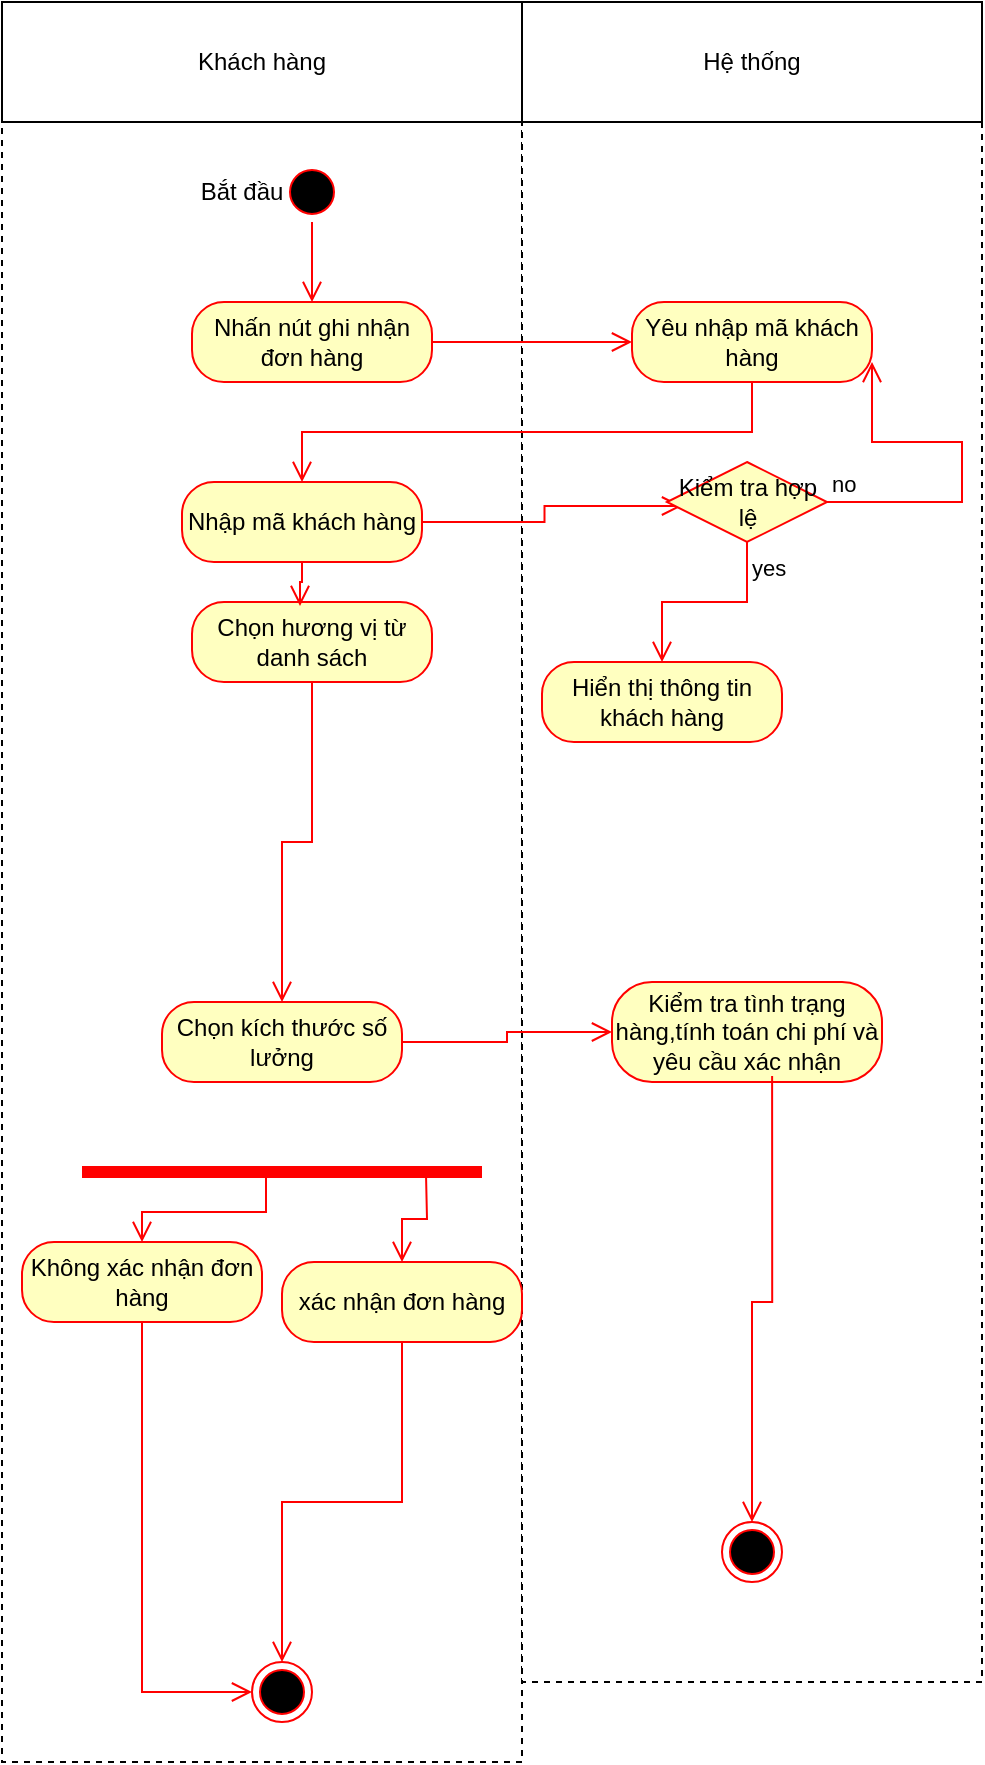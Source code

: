 <mxfile version="26.1.0">
  <diagram name="Page-1" id="uWLB2E14UyJ_3Qgu_-rW">
    <mxGraphModel dx="1434" dy="1872" grid="1" gridSize="10" guides="1" tooltips="1" connect="1" arrows="1" fold="1" page="1" pageScale="1" pageWidth="850" pageHeight="1100" math="0" shadow="0">
      <root>
        <mxCell id="0" />
        <mxCell id="1" parent="0" />
        <mxCell id="KQ-6GV_P0YDiarBW57qq-1" value="" style="rounded=0;whiteSpace=wrap;html=1;dashed=1;" vertex="1" parent="1">
          <mxGeometry y="40" width="260" height="820" as="geometry" />
        </mxCell>
        <mxCell id="KQ-6GV_P0YDiarBW57qq-2" value="" style="rounded=0;whiteSpace=wrap;html=1;dashed=1;" vertex="1" parent="1">
          <mxGeometry x="260" width="230" height="820" as="geometry" />
        </mxCell>
        <mxCell id="KQ-6GV_P0YDiarBW57qq-3" value="Khách hàng" style="rounded=0;whiteSpace=wrap;html=1;" vertex="1" parent="1">
          <mxGeometry y="-20" width="260" height="60" as="geometry" />
        </mxCell>
        <mxCell id="KQ-6GV_P0YDiarBW57qq-4" value="Hệ thống" style="rounded=0;whiteSpace=wrap;html=1;" vertex="1" parent="1">
          <mxGeometry x="260" y="-20" width="230" height="60" as="geometry" />
        </mxCell>
        <mxCell id="KQ-6GV_P0YDiarBW57qq-5" value="" style="ellipse;html=1;shape=startState;fillColor=#000000;strokeColor=#ff0000;" vertex="1" parent="1">
          <mxGeometry x="140" y="60" width="30" height="30" as="geometry" />
        </mxCell>
        <mxCell id="KQ-6GV_P0YDiarBW57qq-6" value="" style="edgeStyle=orthogonalEdgeStyle;html=1;verticalAlign=bottom;endArrow=open;endSize=8;strokeColor=#ff0000;rounded=0;entryX=0.5;entryY=0;entryDx=0;entryDy=0;" edge="1" source="KQ-6GV_P0YDiarBW57qq-5" parent="1" target="KQ-6GV_P0YDiarBW57qq-8">
          <mxGeometry relative="1" as="geometry">
            <mxPoint x="155" y="150" as="targetPoint" />
          </mxGeometry>
        </mxCell>
        <mxCell id="KQ-6GV_P0YDiarBW57qq-7" value="Bắt đầu" style="text;html=1;align=center;verticalAlign=middle;whiteSpace=wrap;rounded=0;" vertex="1" parent="1">
          <mxGeometry x="90" y="60" width="60" height="30" as="geometry" />
        </mxCell>
        <mxCell id="KQ-6GV_P0YDiarBW57qq-8" value="Nhấn nút ghi nhận đơn hàng" style="rounded=1;whiteSpace=wrap;html=1;arcSize=40;fontColor=#000000;fillColor=#ffffc0;strokeColor=#ff0000;" vertex="1" parent="1">
          <mxGeometry x="95" y="130" width="120" height="40" as="geometry" />
        </mxCell>
        <mxCell id="KQ-6GV_P0YDiarBW57qq-12" value="Nhập mã khách hàng" style="rounded=1;whiteSpace=wrap;html=1;arcSize=40;fontColor=#000000;fillColor=#ffffc0;strokeColor=#ff0000;" vertex="1" parent="1">
          <mxGeometry x="90" y="220" width="120" height="40" as="geometry" />
        </mxCell>
        <mxCell id="KQ-6GV_P0YDiarBW57qq-18" value="" style="edgeStyle=orthogonalEdgeStyle;html=1;verticalAlign=bottom;endArrow=open;endSize=8;strokeColor=#ff0000;rounded=0;entryX=0.5;entryY=0;entryDx=0;entryDy=0;exitX=0.5;exitY=1;exitDx=0;exitDy=0;" edge="1" parent="1" target="KQ-6GV_P0YDiarBW57qq-19" source="KQ-6GV_P0YDiarBW57qq-37">
          <mxGeometry relative="1" as="geometry">
            <mxPoint x="150" y="400" as="targetPoint" />
            <Array as="points" />
            <mxPoint x="150" y="530" as="sourcePoint" />
          </mxGeometry>
        </mxCell>
        <mxCell id="KQ-6GV_P0YDiarBW57qq-19" value="Chọn kích thước số lưởng" style="rounded=1;whiteSpace=wrap;html=1;arcSize=40;fontColor=#000000;fillColor=#ffffc0;strokeColor=#ff0000;" vertex="1" parent="1">
          <mxGeometry x="80" y="480" width="120" height="40" as="geometry" />
        </mxCell>
        <mxCell id="KQ-6GV_P0YDiarBW57qq-20" value="Yêu nhập mã khách hàng" style="rounded=1;whiteSpace=wrap;html=1;arcSize=40;fontColor=#000000;fillColor=#ffffc0;strokeColor=#ff0000;" vertex="1" parent="1">
          <mxGeometry x="315" y="130" width="120" height="40" as="geometry" />
        </mxCell>
        <mxCell id="KQ-6GV_P0YDiarBW57qq-22" value="" style="edgeStyle=orthogonalEdgeStyle;html=1;verticalAlign=bottom;endArrow=open;endSize=8;strokeColor=#ff0000;rounded=0;entryX=0;entryY=0.5;entryDx=0;entryDy=0;exitX=1;exitY=0.5;exitDx=0;exitDy=0;" edge="1" parent="1" source="KQ-6GV_P0YDiarBW57qq-8" target="KQ-6GV_P0YDiarBW57qq-20">
          <mxGeometry relative="1" as="geometry">
            <mxPoint x="160" y="440" as="targetPoint" />
            <Array as="points" />
            <mxPoint x="160" y="320" as="sourcePoint" />
          </mxGeometry>
        </mxCell>
        <mxCell id="KQ-6GV_P0YDiarBW57qq-23" value="Hiển thị thông tin khách hàng" style="rounded=1;whiteSpace=wrap;html=1;arcSize=40;fontColor=#000000;fillColor=#ffffc0;strokeColor=#ff0000;" vertex="1" parent="1">
          <mxGeometry x="270" y="310" width="120" height="40" as="geometry" />
        </mxCell>
        <mxCell id="KQ-6GV_P0YDiarBW57qq-25" value="" style="edgeStyle=orthogonalEdgeStyle;html=1;verticalAlign=bottom;endArrow=open;endSize=8;strokeColor=#ff0000;rounded=0;exitX=0.5;exitY=1;exitDx=0;exitDy=0;entryX=0.5;entryY=0;entryDx=0;entryDy=0;" edge="1" parent="1" source="KQ-6GV_P0YDiarBW57qq-20" target="KQ-6GV_P0YDiarBW57qq-12">
          <mxGeometry relative="1" as="geometry">
            <mxPoint x="375" y="210" as="targetPoint" />
            <Array as="points" />
            <mxPoint x="160" y="320" as="sourcePoint" />
          </mxGeometry>
        </mxCell>
        <mxCell id="KQ-6GV_P0YDiarBW57qq-26" value="" style="edgeStyle=orthogonalEdgeStyle;html=1;verticalAlign=bottom;endArrow=open;endSize=8;strokeColor=#ff0000;rounded=0;exitX=1;exitY=0.5;exitDx=0;exitDy=0;entryX=0.094;entryY=0.55;entryDx=0;entryDy=0;entryPerimeter=0;" edge="1" parent="1" source="KQ-6GV_P0YDiarBW57qq-12" target="KQ-6GV_P0YDiarBW57qq-48">
          <mxGeometry relative="1" as="geometry">
            <mxPoint x="310" y="219.5" as="targetPoint" />
            <Array as="points" />
            <mxPoint x="210" y="219.5" as="sourcePoint" />
          </mxGeometry>
        </mxCell>
        <mxCell id="KQ-6GV_P0YDiarBW57qq-37" value="Chọn hương vị từ danh sách" style="rounded=1;whiteSpace=wrap;html=1;arcSize=40;fontColor=#000000;fillColor=#ffffc0;strokeColor=#ff0000;" vertex="1" parent="1">
          <mxGeometry x="95" y="280" width="120" height="40" as="geometry" />
        </mxCell>
        <mxCell id="KQ-6GV_P0YDiarBW57qq-40" value="" style="edgeStyle=orthogonalEdgeStyle;html=1;verticalAlign=bottom;endArrow=open;endSize=8;strokeColor=#ff0000;rounded=0;entryX=0.45;entryY=0.05;entryDx=0;entryDy=0;exitX=0.5;exitY=1;exitDx=0;exitDy=0;entryPerimeter=0;" edge="1" parent="1" source="KQ-6GV_P0YDiarBW57qq-12" target="KQ-6GV_P0YDiarBW57qq-37">
          <mxGeometry relative="1" as="geometry">
            <mxPoint x="165" y="140" as="targetPoint" />
            <mxPoint x="165" y="100" as="sourcePoint" />
          </mxGeometry>
        </mxCell>
        <mxCell id="KQ-6GV_P0YDiarBW57qq-41" value="" style="shape=line;html=1;strokeWidth=6;strokeColor=#ff0000;" vertex="1" parent="1">
          <mxGeometry x="40" y="560" width="200" height="10" as="geometry" />
        </mxCell>
        <mxCell id="KQ-6GV_P0YDiarBW57qq-42" value="" style="edgeStyle=orthogonalEdgeStyle;html=1;verticalAlign=bottom;endArrow=open;endSize=8;strokeColor=#ff0000;rounded=0;exitX=0.46;exitY=0.6;exitDx=0;exitDy=0;exitPerimeter=0;" edge="1" parent="1" source="KQ-6GV_P0YDiarBW57qq-41" target="KQ-6GV_P0YDiarBW57qq-43">
          <mxGeometry relative="1" as="geometry">
            <mxPoint x="325" y="230" as="targetPoint" />
            <Array as="points" />
            <mxPoint x="220" y="229.5" as="sourcePoint" />
          </mxGeometry>
        </mxCell>
        <mxCell id="KQ-6GV_P0YDiarBW57qq-43" value="Không xác nhận đơn hàng" style="rounded=1;whiteSpace=wrap;html=1;arcSize=40;fontColor=#000000;fillColor=#ffffc0;strokeColor=#ff0000;" vertex="1" parent="1">
          <mxGeometry x="10" y="600" width="120" height="40" as="geometry" />
        </mxCell>
        <mxCell id="KQ-6GV_P0YDiarBW57qq-44" value="" style="edgeStyle=orthogonalEdgeStyle;html=1;verticalAlign=bottom;endArrow=open;endSize=8;strokeColor=#ff0000;rounded=0;exitX=0.46;exitY=0.6;exitDx=0;exitDy=0;exitPerimeter=0;" edge="1" parent="1" target="KQ-6GV_P0YDiarBW57qq-45">
          <mxGeometry relative="1" as="geometry">
            <mxPoint x="405" y="230" as="targetPoint" />
            <Array as="points" />
            <mxPoint x="212" y="566" as="sourcePoint" />
          </mxGeometry>
        </mxCell>
        <mxCell id="KQ-6GV_P0YDiarBW57qq-45" value="xác nhận đơn hàng" style="rounded=1;whiteSpace=wrap;html=1;arcSize=40;fontColor=#000000;fillColor=#ffffc0;strokeColor=#ff0000;" vertex="1" parent="1">
          <mxGeometry x="140" y="610" width="120" height="40" as="geometry" />
        </mxCell>
        <mxCell id="KQ-6GV_P0YDiarBW57qq-46" value="" style="edgeStyle=orthogonalEdgeStyle;html=1;verticalAlign=bottom;endArrow=open;endSize=8;strokeColor=#ff0000;rounded=0;exitX=1;exitY=0.5;exitDx=0;exitDy=0;" edge="1" parent="1" source="KQ-6GV_P0YDiarBW57qq-19" target="KQ-6GV_P0YDiarBW57qq-47">
          <mxGeometry relative="1" as="geometry">
            <mxPoint x="410" y="500" as="targetPoint" />
            <Array as="points" />
            <mxPoint x="220" y="229.5" as="sourcePoint" />
          </mxGeometry>
        </mxCell>
        <mxCell id="KQ-6GV_P0YDiarBW57qq-47" value="Kiểm tra tình trạng hàng,tính toán chi phí và yêu cầu xác nhận" style="rounded=1;whiteSpace=wrap;html=1;arcSize=40;fontColor=#000000;fillColor=#ffffc0;strokeColor=#ff0000;" vertex="1" parent="1">
          <mxGeometry x="305" y="470" width="135" height="50" as="geometry" />
        </mxCell>
        <mxCell id="KQ-6GV_P0YDiarBW57qq-48" value="Kiểm tra hợp lệ" style="rhombus;whiteSpace=wrap;html=1;fontColor=#000000;fillColor=#ffffc0;strokeColor=#ff0000;" vertex="1" parent="1">
          <mxGeometry x="332.5" y="210" width="80" height="40" as="geometry" />
        </mxCell>
        <mxCell id="KQ-6GV_P0YDiarBW57qq-49" value="no" style="edgeStyle=orthogonalEdgeStyle;html=1;align=left;verticalAlign=bottom;endArrow=open;endSize=8;strokeColor=#ff0000;rounded=0;entryX=1;entryY=0.75;entryDx=0;entryDy=0;" edge="1" source="KQ-6GV_P0YDiarBW57qq-48" parent="1" target="KQ-6GV_P0YDiarBW57qq-20">
          <mxGeometry x="-1" relative="1" as="geometry">
            <mxPoint x="510" y="280" as="targetPoint" />
            <Array as="points">
              <mxPoint x="480" y="230" />
              <mxPoint x="480" y="200" />
              <mxPoint x="435" y="200" />
            </Array>
          </mxGeometry>
        </mxCell>
        <mxCell id="KQ-6GV_P0YDiarBW57qq-50" value="yes" style="edgeStyle=orthogonalEdgeStyle;html=1;align=left;verticalAlign=top;endArrow=open;endSize=8;strokeColor=#ff0000;rounded=0;entryX=0.5;entryY=0;entryDx=0;entryDy=0;" edge="1" source="KQ-6GV_P0YDiarBW57qq-48" parent="1" target="KQ-6GV_P0YDiarBW57qq-23">
          <mxGeometry x="-1" relative="1" as="geometry">
            <mxPoint x="370" y="360" as="targetPoint" />
          </mxGeometry>
        </mxCell>
        <mxCell id="KQ-6GV_P0YDiarBW57qq-51" value="" style="edgeStyle=orthogonalEdgeStyle;html=1;verticalAlign=bottom;endArrow=open;endSize=8;strokeColor=#ff0000;rounded=0;exitX=0.5;exitY=1;exitDx=0;exitDy=0;entryX=0.5;entryY=0;entryDx=0;entryDy=0;" edge="1" parent="1" source="KQ-6GV_P0YDiarBW57qq-45" target="KQ-6GV_P0YDiarBW57qq-52">
          <mxGeometry relative="1" as="geometry">
            <mxPoint x="210" y="620" as="targetPoint" />
            <Array as="points" />
            <mxPoint x="222" y="576" as="sourcePoint" />
          </mxGeometry>
        </mxCell>
        <mxCell id="KQ-6GV_P0YDiarBW57qq-52" value="K" style="ellipse;html=1;shape=endState;fillColor=#000000;strokeColor=#ff0000;" vertex="1" parent="1">
          <mxGeometry x="125" y="810" width="30" height="30" as="geometry" />
        </mxCell>
        <mxCell id="KQ-6GV_P0YDiarBW57qq-53" value="" style="edgeStyle=orthogonalEdgeStyle;html=1;verticalAlign=bottom;endArrow=open;endSize=8;strokeColor=#ff0000;rounded=0;exitX=0.5;exitY=1;exitDx=0;exitDy=0;entryX=0;entryY=0.5;entryDx=0;entryDy=0;" edge="1" parent="1" source="KQ-6GV_P0YDiarBW57qq-43" target="KQ-6GV_P0YDiarBW57qq-52">
          <mxGeometry relative="1" as="geometry">
            <mxPoint x="150" y="820" as="targetPoint" />
            <Array as="points" />
            <mxPoint x="210" y="660" as="sourcePoint" />
          </mxGeometry>
        </mxCell>
        <mxCell id="KQ-6GV_P0YDiarBW57qq-54" value="" style="ellipse;html=1;shape=endState;fillColor=#000000;strokeColor=#ff0000;" vertex="1" parent="1">
          <mxGeometry x="360" y="740" width="30" height="30" as="geometry" />
        </mxCell>
        <mxCell id="KQ-6GV_P0YDiarBW57qq-55" value="" style="edgeStyle=orthogonalEdgeStyle;html=1;verticalAlign=bottom;endArrow=open;endSize=8;strokeColor=#ff0000;rounded=0;entryX=0.5;entryY=0;entryDx=0;entryDy=0;exitX=0.593;exitY=0.94;exitDx=0;exitDy=0;exitPerimeter=0;" edge="1" parent="1" source="KQ-6GV_P0YDiarBW57qq-47" target="KQ-6GV_P0YDiarBW57qq-54">
          <mxGeometry relative="1" as="geometry">
            <mxPoint x="150" y="490" as="targetPoint" />
            <Array as="points" />
            <mxPoint x="165" y="330" as="sourcePoint" />
          </mxGeometry>
        </mxCell>
      </root>
    </mxGraphModel>
  </diagram>
</mxfile>
